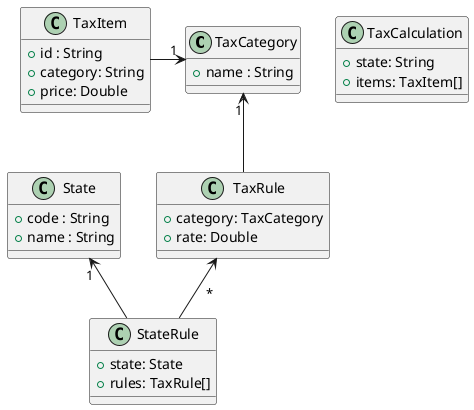 @startuml

class TaxCategory {
    + name : String
}

class State {
    + code : String
    + name : String
}

class TaxRule {
    + category: TaxCategory
    + rate: Double
}

class StateRule {
    + state: State
    + rules: TaxRule[]
}

class TaxItem {
    + id : String
    + category: String
    + price: Double
}

class TaxCalculation  {
    + state: String
    + items: TaxItem[]
}

TaxRule -up-> "1" TaxCategory
StateRule -up-> "\n*" TaxRule
StateRule -up-> "1" State
TaxItem -right-> "1" TaxCategory


@enduml
